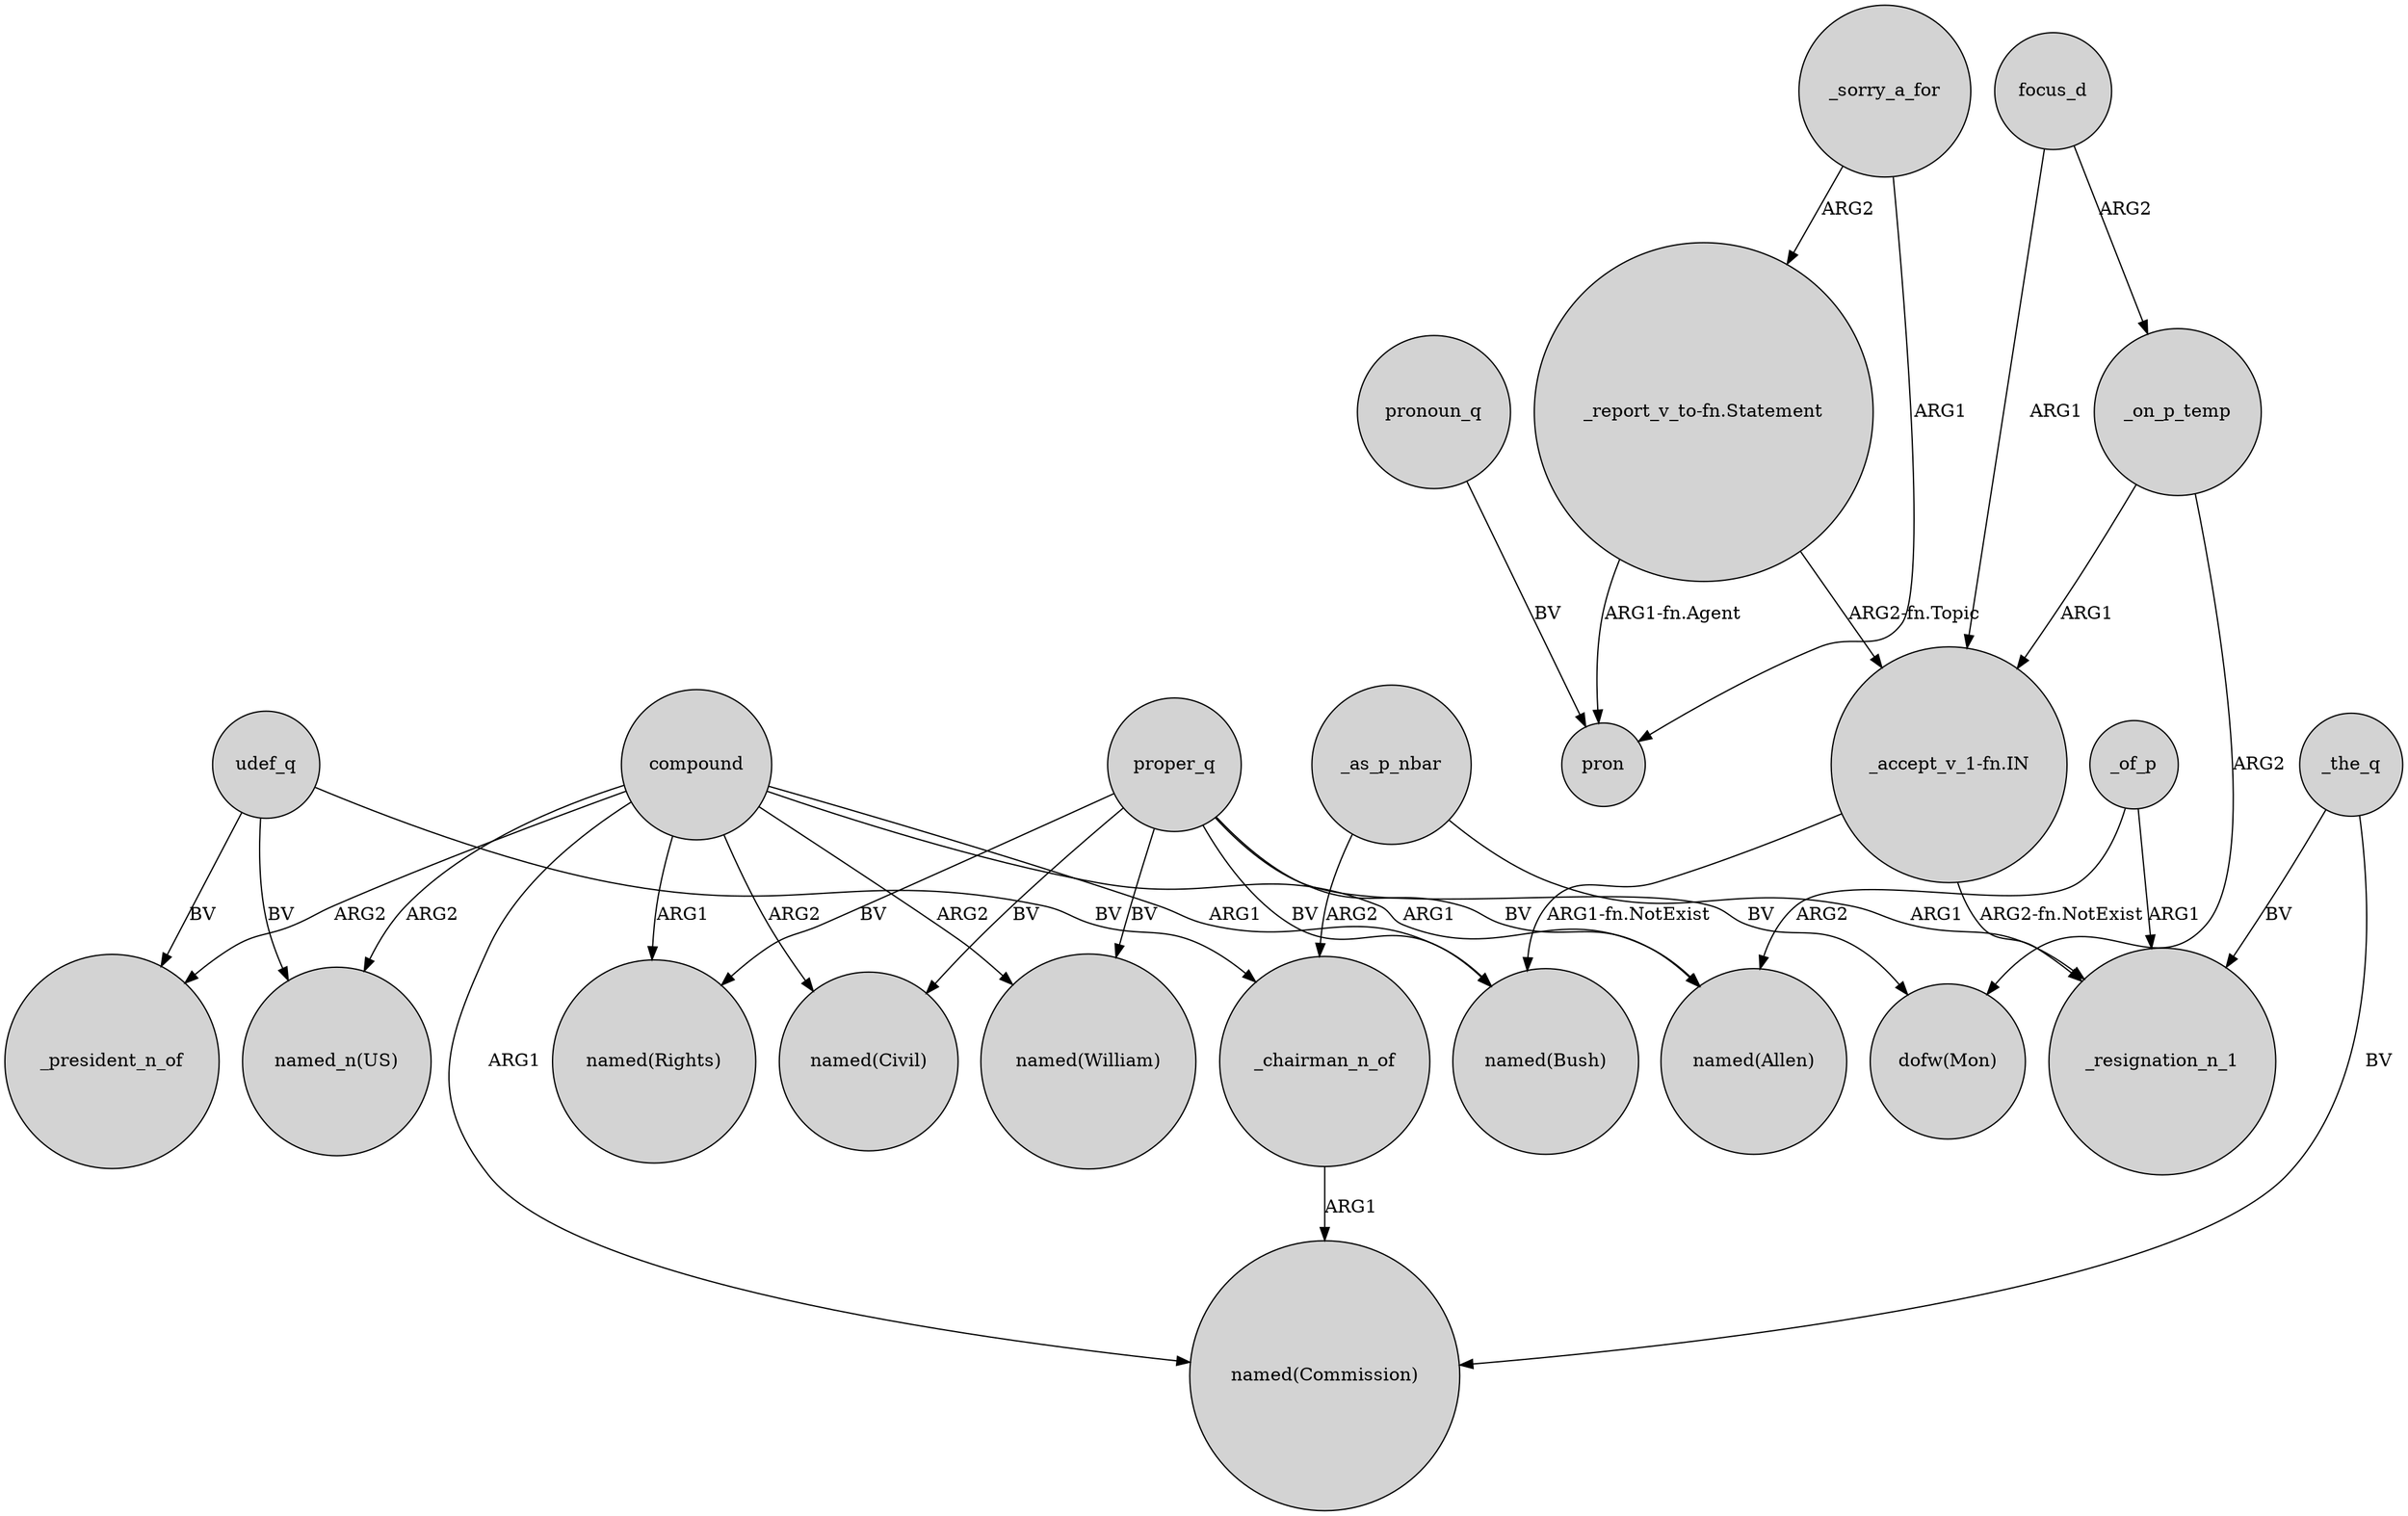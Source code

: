 digraph {
	node [shape=circle style=filled]
	_on_p_temp -> "_accept_v_1-fn.IN" [label=ARG1]
	compound -> "named(Allen)" [label=ARG1]
	compound -> "named(Rights)" [label=ARG1]
	udef_q -> "named_n(US)" [label=BV]
	compound -> _president_n_of [label=ARG2]
	compound -> "named(Commission)" [label=ARG1]
	proper_q -> "named(Allen)" [label=BV]
	"_report_v_to-fn.Statement" -> "_accept_v_1-fn.IN" [label="ARG2-fn.Topic"]
	_sorry_a_for -> pron [label=ARG1]
	proper_q -> "named(Civil)" [label=BV]
	_chairman_n_of -> "named(Commission)" [label=ARG1]
	proper_q -> "named(Rights)" [label=BV]
	focus_d -> _on_p_temp [label=ARG2]
	_as_p_nbar -> _resignation_n_1 [label=ARG1]
	_as_p_nbar -> _chairman_n_of [label=ARG2]
	udef_q -> _chairman_n_of [label=BV]
	compound -> "named_n(US)" [label=ARG2]
	pronoun_q -> pron [label=BV]
	"_report_v_to-fn.Statement" -> pron [label="ARG1-fn.Agent"]
	_the_q -> _resignation_n_1 [label=BV]
	compound -> "named(William)" [label=ARG2]
	compound -> "named(Civil)" [label=ARG2]
	"_accept_v_1-fn.IN" -> "named(Bush)" [label="ARG1-fn.NotExist"]
	udef_q -> _president_n_of [label=BV]
	"_accept_v_1-fn.IN" -> _resignation_n_1 [label="ARG2-fn.NotExist"]
	proper_q -> "dofw(Mon)" [label=BV]
	_sorry_a_for -> "_report_v_to-fn.Statement" [label=ARG2]
	proper_q -> "named(Bush)" [label=BV]
	_on_p_temp -> "dofw(Mon)" [label=ARG2]
	_of_p -> _resignation_n_1 [label=ARG1]
	_the_q -> "named(Commission)" [label=BV]
	proper_q -> "named(William)" [label=BV]
	_of_p -> "named(Allen)" [label=ARG2]
	compound -> "named(Bush)" [label=ARG1]
	focus_d -> "_accept_v_1-fn.IN" [label=ARG1]
}
